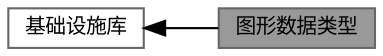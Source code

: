 digraph "图形数据类型"
{
 // LATEX_PDF_SIZE
  bgcolor="transparent";
  edge [fontname=Helvetica,fontsize=10,labelfontname=Helvetica,labelfontsize=10];
  node [fontname=Helvetica,fontsize=10,shape=box,height=0.2,width=0.4];
  rankdir=LR;
  Node1 [id="Node000001",label="图形数据类型",height=0.2,width=0.4,color="gray40", fillcolor="grey60", style="filled", fontcolor="black",tooltip=" "];
  Node2 [id="Node000002",label="基础设施库",height=0.2,width=0.4,color="grey40", fillcolor="white", style="filled",URL="$group___xE5_x9F_xBA_xE7_xA1_x80_xE8_xAE_xBE_xE6_x96_xBD_xE5_xBA_x93.html",tooltip=" "];
  Node2->Node1 [shape=plaintext, dir="back", style="solid"];
}

